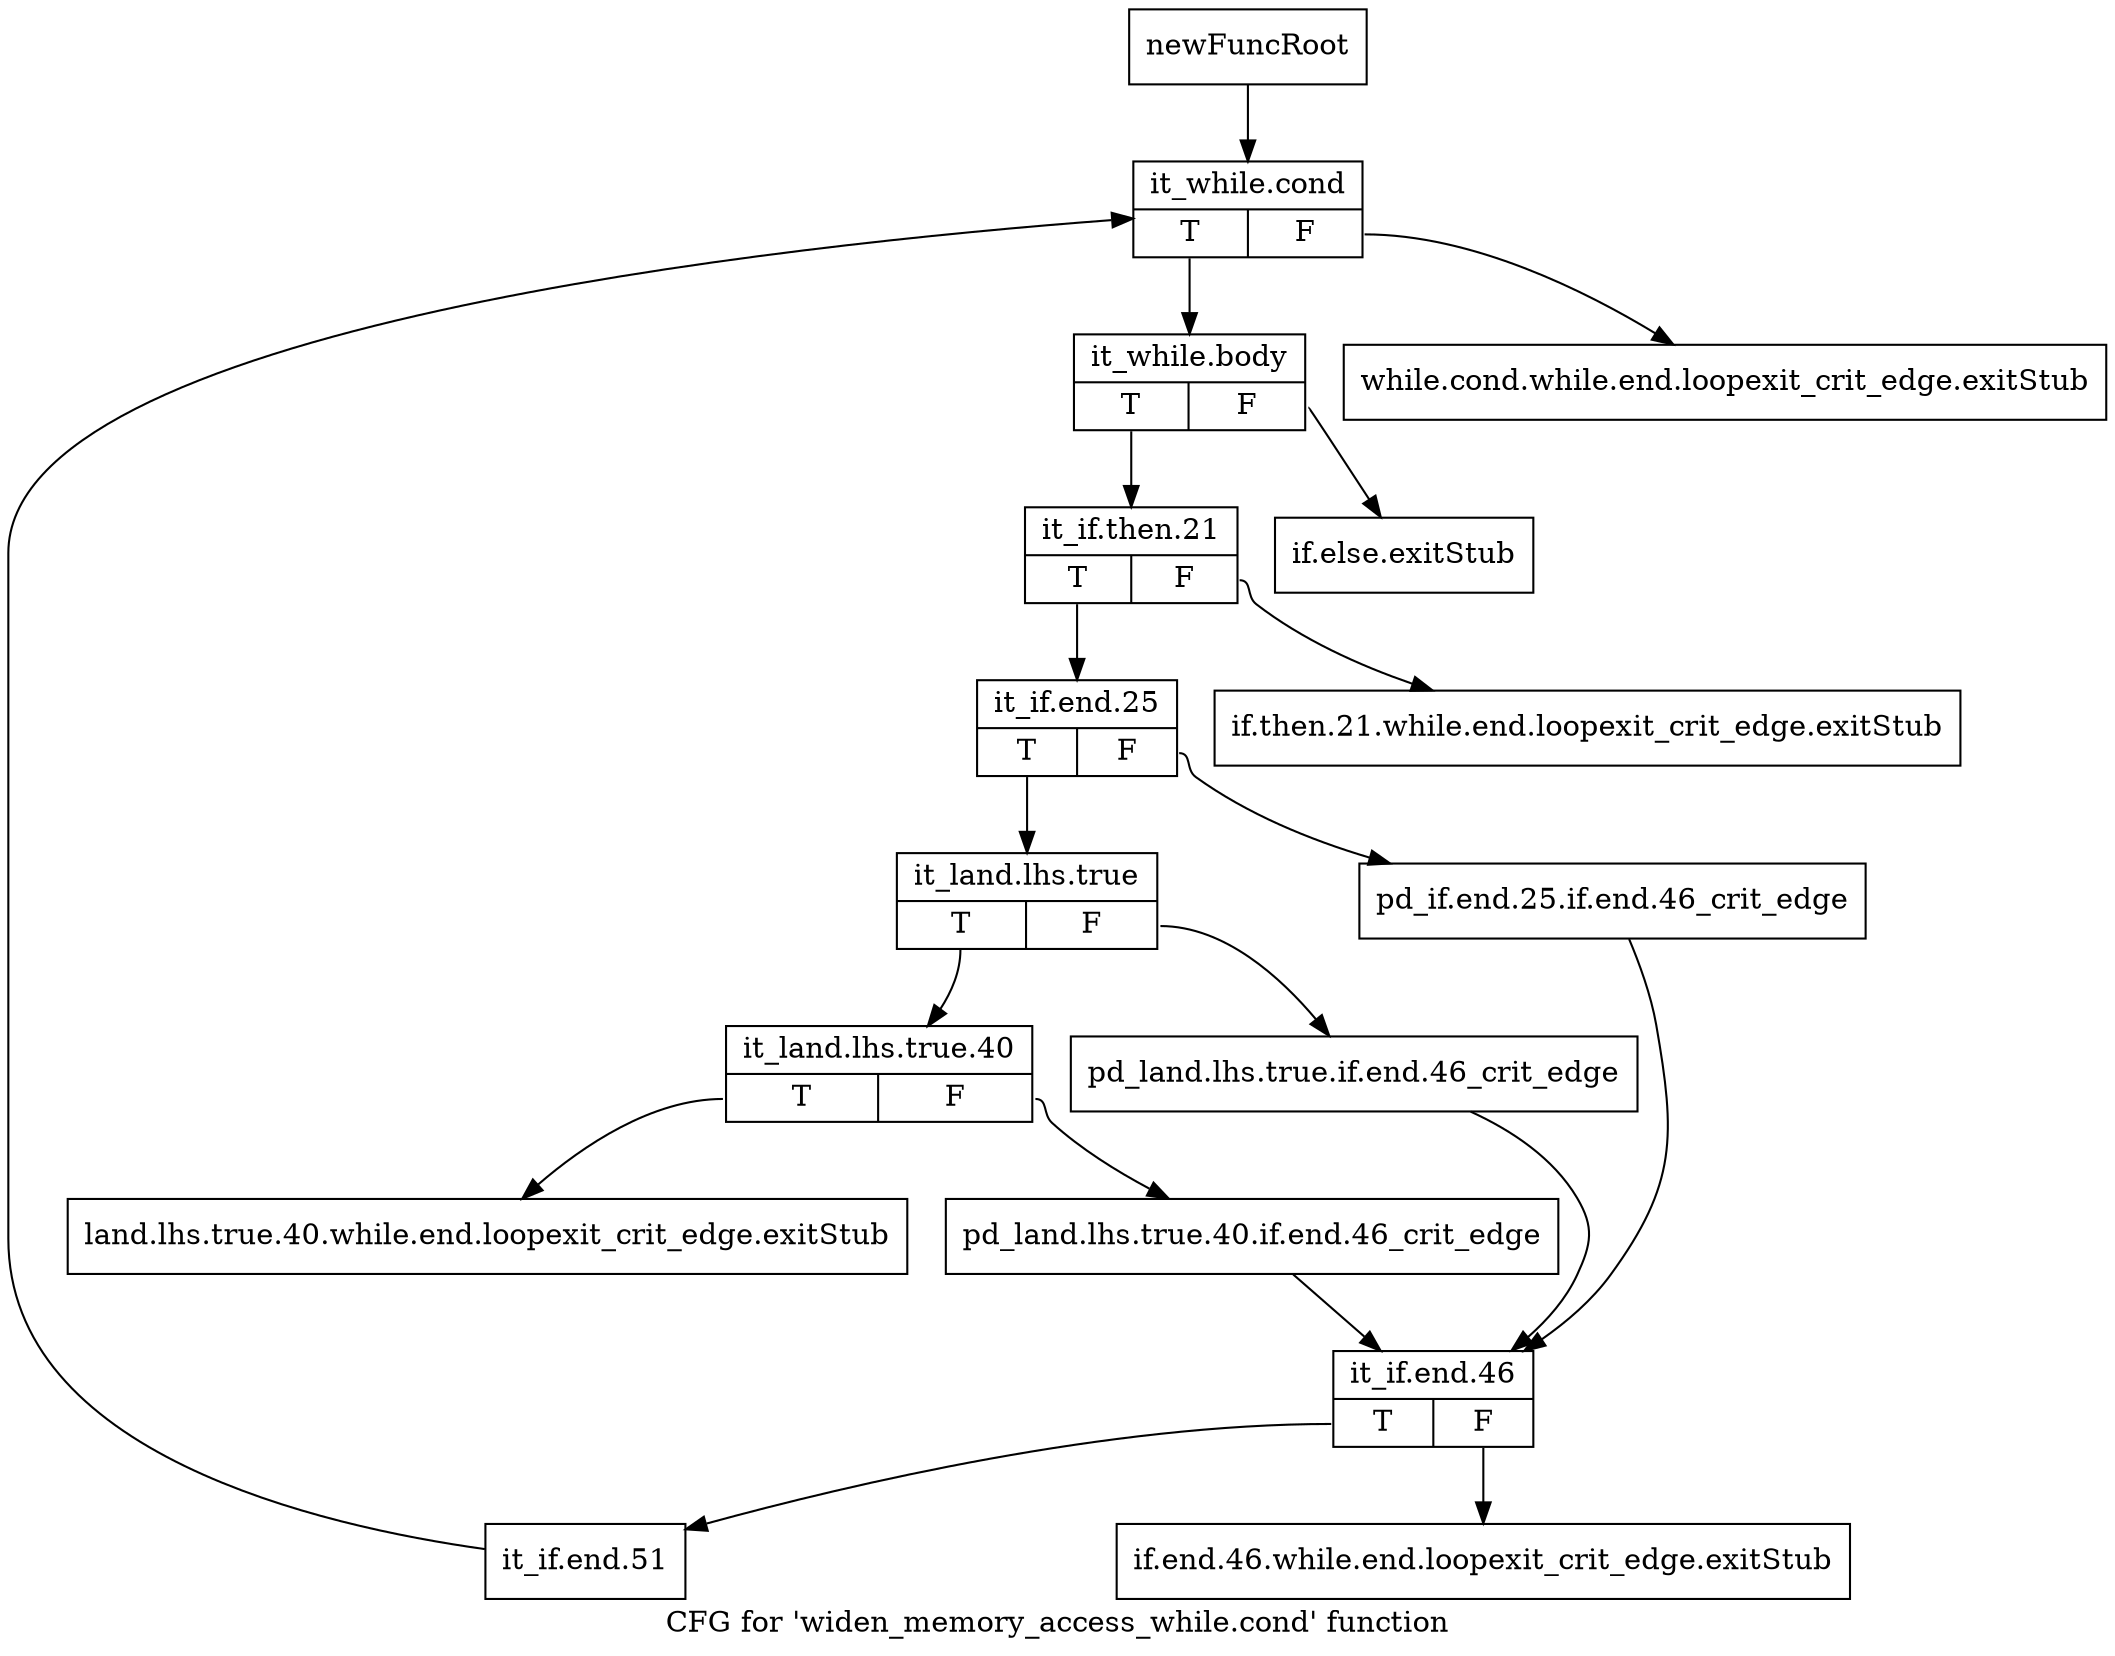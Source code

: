 digraph "CFG for 'widen_memory_access_while.cond' function" {
	label="CFG for 'widen_memory_access_while.cond' function";

	Node0xac2cd30 [shape=record,label="{newFuncRoot}"];
	Node0xac2cd30 -> Node0xac2cf10;
	Node0xac2cd80 [shape=record,label="{while.cond.while.end.loopexit_crit_edge.exitStub}"];
	Node0xac2cdd0 [shape=record,label="{if.else.exitStub}"];
	Node0xac2ce20 [shape=record,label="{if.then.21.while.end.loopexit_crit_edge.exitStub}"];
	Node0xac2ce70 [shape=record,label="{land.lhs.true.40.while.end.loopexit_crit_edge.exitStub}"];
	Node0xac2cec0 [shape=record,label="{if.end.46.while.end.loopexit_crit_edge.exitStub}"];
	Node0xac2cf10 [shape=record,label="{it_while.cond|{<s0>T|<s1>F}}"];
	Node0xac2cf10:s0 -> Node0xac2cf60;
	Node0xac2cf10:s1 -> Node0xac2cd80;
	Node0xac2cf60 [shape=record,label="{it_while.body|{<s0>T|<s1>F}}"];
	Node0xac2cf60:s0 -> Node0xac2cfb0;
	Node0xac2cf60:s1 -> Node0xac2cdd0;
	Node0xac2cfb0 [shape=record,label="{it_if.then.21|{<s0>T|<s1>F}}"];
	Node0xac2cfb0:s0 -> Node0xac2d000;
	Node0xac2cfb0:s1 -> Node0xac2ce20;
	Node0xac2d000 [shape=record,label="{it_if.end.25|{<s0>T|<s1>F}}"];
	Node0xac2d000:s0 -> Node0xac2d0a0;
	Node0xac2d000:s1 -> Node0xac2d050;
	Node0xac2d050 [shape=record,label="{pd_if.end.25.if.end.46_crit_edge}"];
	Node0xac2d050 -> Node0xac2d1e0;
	Node0xac2d0a0 [shape=record,label="{it_land.lhs.true|{<s0>T|<s1>F}}"];
	Node0xac2d0a0:s0 -> Node0xac2d140;
	Node0xac2d0a0:s1 -> Node0xac2d0f0;
	Node0xac2d0f0 [shape=record,label="{pd_land.lhs.true.if.end.46_crit_edge}"];
	Node0xac2d0f0 -> Node0xac2d1e0;
	Node0xac2d140 [shape=record,label="{it_land.lhs.true.40|{<s0>T|<s1>F}}"];
	Node0xac2d140:s0 -> Node0xac2ce70;
	Node0xac2d140:s1 -> Node0xac2d190;
	Node0xac2d190 [shape=record,label="{pd_land.lhs.true.40.if.end.46_crit_edge}"];
	Node0xac2d190 -> Node0xac2d1e0;
	Node0xac2d1e0 [shape=record,label="{it_if.end.46|{<s0>T|<s1>F}}"];
	Node0xac2d1e0:s0 -> Node0xac2d230;
	Node0xac2d1e0:s1 -> Node0xac2cec0;
	Node0xac2d230 [shape=record,label="{it_if.end.51}"];
	Node0xac2d230 -> Node0xac2cf10;
}

